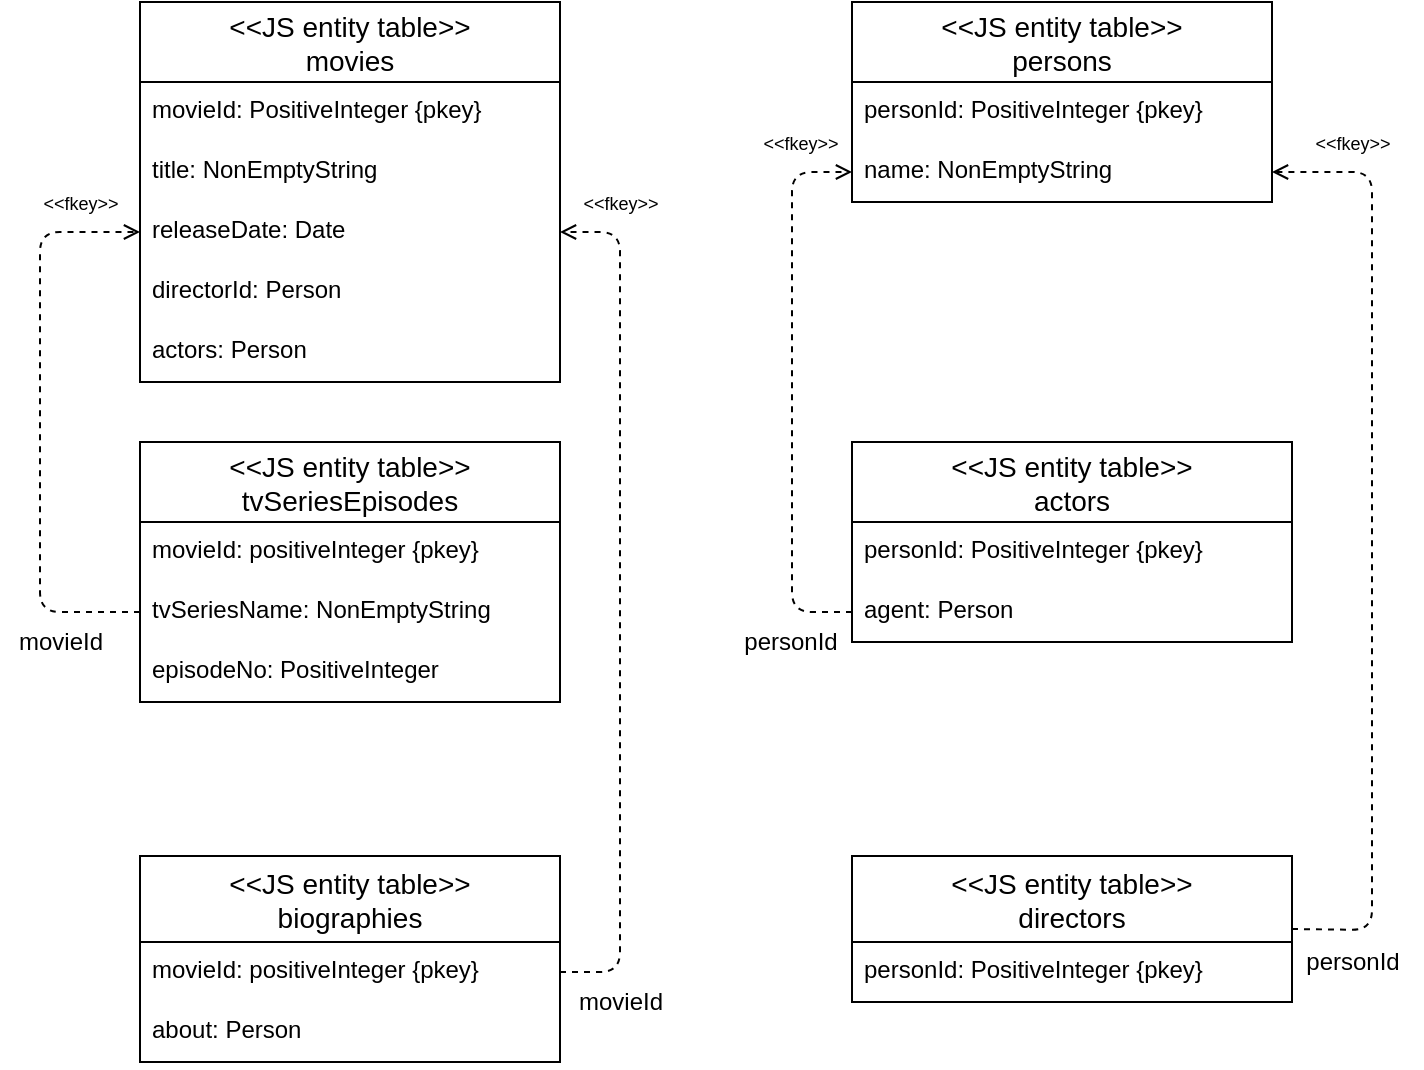 <mxfile version="14.7.7" type="device"><diagram id="L-Ut8nvW8y2hK47n2JHO" name="Page-1"><mxGraphModel dx="1422" dy="723" grid="1" gridSize="10" guides="1" tooltips="1" connect="1" arrows="1" fold="1" page="1" pageScale="1" pageWidth="827" pageHeight="1169" math="0" shadow="0"><root><mxCell id="0"/><mxCell id="1" parent="0"/><mxCell id="XFnpGBVHNfntpFhhq5Cl-1" value="&lt;&lt;JS entity table&gt;&gt;&#xA;biographies" style="swimlane;fontStyle=0;childLayout=stackLayout;horizontal=1;startSize=43;horizontalStack=0;resizeParent=1;resizeParentMax=0;resizeLast=0;collapsible=1;marginBottom=0;align=center;fontSize=14;" vertex="1" parent="1"><mxGeometry x="110" y="597" width="210" height="103" as="geometry"/></mxCell><mxCell id="XFnpGBVHNfntpFhhq5Cl-2" value="movieId: positiveInteger {pkey}" style="text;strokeColor=none;fillColor=none;spacingLeft=4;spacingRight=4;overflow=hidden;rotatable=0;points=[[0,0.5],[1,0.5]];portConstraint=eastwest;fontSize=12;" vertex="1" parent="XFnpGBVHNfntpFhhq5Cl-1"><mxGeometry y="43" width="210" height="30" as="geometry"/></mxCell><mxCell id="XFnpGBVHNfntpFhhq5Cl-3" value="about: Person" style="text;strokeColor=none;fillColor=none;spacingLeft=4;spacingRight=4;overflow=hidden;rotatable=0;points=[[0,0.5],[1,0.5]];portConstraint=eastwest;fontSize=12;" vertex="1" parent="XFnpGBVHNfntpFhhq5Cl-1"><mxGeometry y="73" width="210" height="30" as="geometry"/></mxCell><mxCell id="XFnpGBVHNfntpFhhq5Cl-5" value="&lt;&lt;JS entity table&gt;&gt;&#xA;movies" style="swimlane;fontStyle=0;childLayout=stackLayout;horizontal=1;startSize=40;horizontalStack=0;resizeParent=1;resizeParentMax=0;resizeLast=0;collapsible=1;marginBottom=0;align=center;fontSize=14;" vertex="1" parent="1"><mxGeometry x="110" y="170" width="210" height="190" as="geometry"/></mxCell><mxCell id="XFnpGBVHNfntpFhhq5Cl-6" value="movieId: PositiveInteger {pkey}" style="text;strokeColor=none;fillColor=none;spacingLeft=4;spacingRight=4;overflow=hidden;rotatable=0;points=[[0,0.5],[1,0.5]];portConstraint=eastwest;fontSize=12;" vertex="1" parent="XFnpGBVHNfntpFhhq5Cl-5"><mxGeometry y="40" width="210" height="30" as="geometry"/></mxCell><mxCell id="XFnpGBVHNfntpFhhq5Cl-7" value="title: NonEmptyString" style="text;strokeColor=none;fillColor=none;spacingLeft=4;spacingRight=4;overflow=hidden;rotatable=0;points=[[0,0.5],[1,0.5]];portConstraint=eastwest;fontSize=12;" vertex="1" parent="XFnpGBVHNfntpFhhq5Cl-5"><mxGeometry y="70" width="210" height="30" as="geometry"/></mxCell><mxCell id="XFnpGBVHNfntpFhhq5Cl-25" value="releaseDate: Date" style="text;strokeColor=none;fillColor=none;spacingLeft=4;spacingRight=4;overflow=hidden;rotatable=0;points=[[0,0.5],[1,0.5]];portConstraint=eastwest;fontSize=12;" vertex="1" parent="XFnpGBVHNfntpFhhq5Cl-5"><mxGeometry y="100" width="210" height="30" as="geometry"/></mxCell><mxCell id="XFnpGBVHNfntpFhhq5Cl-26" value="directorId: Person" style="text;strokeColor=none;fillColor=none;spacingLeft=4;spacingRight=4;overflow=hidden;rotatable=0;points=[[0,0.5],[1,0.5]];portConstraint=eastwest;fontSize=12;" vertex="1" parent="XFnpGBVHNfntpFhhq5Cl-5"><mxGeometry y="130" width="210" height="30" as="geometry"/></mxCell><mxCell id="XFnpGBVHNfntpFhhq5Cl-8" value="actors: Person" style="text;strokeColor=none;fillColor=none;spacingLeft=4;spacingRight=4;overflow=hidden;rotatable=0;points=[[0,0.5],[1,0.5]];portConstraint=eastwest;fontSize=12;" vertex="1" parent="XFnpGBVHNfntpFhhq5Cl-5"><mxGeometry y="160" width="210" height="30" as="geometry"/></mxCell><mxCell id="XFnpGBVHNfntpFhhq5Cl-9" value="&lt;&lt;JS entity table&gt;&gt;&#xA;tvSeriesEpisodes" style="swimlane;fontStyle=0;childLayout=stackLayout;horizontal=1;startSize=40;horizontalStack=0;resizeParent=1;resizeParentMax=0;resizeLast=0;collapsible=1;marginBottom=0;align=center;fontSize=14;" vertex="1" parent="1"><mxGeometry x="110" y="390" width="210" height="130" as="geometry"/></mxCell><mxCell id="XFnpGBVHNfntpFhhq5Cl-10" value="movieId: positiveInteger {pkey}" style="text;strokeColor=none;fillColor=none;spacingLeft=4;spacingRight=4;overflow=hidden;rotatable=0;points=[[0,0.5],[1,0.5]];portConstraint=eastwest;fontSize=12;" vertex="1" parent="XFnpGBVHNfntpFhhq5Cl-9"><mxGeometry y="40" width="210" height="30" as="geometry"/></mxCell><mxCell id="XFnpGBVHNfntpFhhq5Cl-11" value="tvSeriesName: NonEmptyString" style="text;strokeColor=none;fillColor=none;spacingLeft=4;spacingRight=4;overflow=hidden;rotatable=0;points=[[0,0.5],[1,0.5]];portConstraint=eastwest;fontSize=12;" vertex="1" parent="XFnpGBVHNfntpFhhq5Cl-9"><mxGeometry y="70" width="210" height="30" as="geometry"/></mxCell><mxCell id="XFnpGBVHNfntpFhhq5Cl-12" value="episodeNo: PositiveInteger" style="text;strokeColor=none;fillColor=none;spacingLeft=4;spacingRight=4;overflow=hidden;rotatable=0;points=[[0,0.5],[1,0.5]];portConstraint=eastwest;fontSize=12;" vertex="1" parent="XFnpGBVHNfntpFhhq5Cl-9"><mxGeometry y="100" width="210" height="30" as="geometry"/></mxCell><mxCell id="XFnpGBVHNfntpFhhq5Cl-13" value="&lt;&lt;JS entity table&gt;&gt;&#xA;persons" style="swimlane;fontStyle=0;childLayout=stackLayout;horizontal=1;startSize=40;horizontalStack=0;resizeParent=1;resizeParentMax=0;resizeLast=0;collapsible=1;marginBottom=0;align=center;fontSize=14;" vertex="1" parent="1"><mxGeometry x="466" y="170" width="210" height="100" as="geometry"/></mxCell><mxCell id="XFnpGBVHNfntpFhhq5Cl-14" value="personId: PositiveInteger {pkey}" style="text;strokeColor=none;fillColor=none;spacingLeft=4;spacingRight=4;overflow=hidden;rotatable=0;points=[[0,0.5],[1,0.5]];portConstraint=eastwest;fontSize=12;" vertex="1" parent="XFnpGBVHNfntpFhhq5Cl-13"><mxGeometry y="40" width="210" height="30" as="geometry"/></mxCell><mxCell id="XFnpGBVHNfntpFhhq5Cl-15" value="name: NonEmptyString" style="text;strokeColor=none;fillColor=none;spacingLeft=4;spacingRight=4;overflow=hidden;rotatable=0;points=[[0,0.5],[1,0.5]];portConstraint=eastwest;fontSize=12;" vertex="1" parent="XFnpGBVHNfntpFhhq5Cl-13"><mxGeometry y="70" width="210" height="30" as="geometry"/></mxCell><mxCell id="XFnpGBVHNfntpFhhq5Cl-17" value="&lt;&lt;JS entity table&gt;&gt;&#xA;directors" style="swimlane;fontStyle=0;childLayout=stackLayout;horizontal=1;startSize=43;horizontalStack=0;resizeParent=1;resizeParentMax=0;resizeLast=0;collapsible=1;marginBottom=0;align=center;fontSize=14;" vertex="1" parent="1"><mxGeometry x="466" y="597" width="220" height="73" as="geometry"/></mxCell><mxCell id="XFnpGBVHNfntpFhhq5Cl-18" value="personId: PositiveInteger {pkey}" style="text;strokeColor=none;fillColor=none;spacingLeft=4;spacingRight=4;overflow=hidden;rotatable=0;points=[[0,0.5],[1,0.5]];portConstraint=eastwest;fontSize=12;" vertex="1" parent="XFnpGBVHNfntpFhhq5Cl-17"><mxGeometry y="43" width="220" height="30" as="geometry"/></mxCell><mxCell id="XFnpGBVHNfntpFhhq5Cl-21" value="&lt;&lt;JS entity table&gt;&gt;&#xA;actors" style="swimlane;fontStyle=0;childLayout=stackLayout;horizontal=1;startSize=40;horizontalStack=0;resizeParent=1;resizeParentMax=0;resizeLast=0;collapsible=1;marginBottom=0;align=center;fontSize=14;" vertex="1" parent="1"><mxGeometry x="466" y="390" width="220" height="100" as="geometry"/></mxCell><mxCell id="XFnpGBVHNfntpFhhq5Cl-22" value="personId: PositiveInteger {pkey}" style="text;strokeColor=none;fillColor=none;spacingLeft=4;spacingRight=4;overflow=hidden;rotatable=0;points=[[0,0.5],[1,0.5]];portConstraint=eastwest;fontSize=12;" vertex="1" parent="XFnpGBVHNfntpFhhq5Cl-21"><mxGeometry y="40" width="220" height="30" as="geometry"/></mxCell><mxCell id="XFnpGBVHNfntpFhhq5Cl-23" value="agent: Person" style="text;strokeColor=none;fillColor=none;spacingLeft=4;spacingRight=4;overflow=hidden;rotatable=0;points=[[0,0.5],[1,0.5]];portConstraint=eastwest;fontSize=12;" vertex="1" parent="XFnpGBVHNfntpFhhq5Cl-21"><mxGeometry y="70" width="220" height="30" as="geometry"/></mxCell><mxCell id="XFnpGBVHNfntpFhhq5Cl-30" value="" style="endArrow=open;html=1;dashed=1;endFill=0;exitX=0;exitY=0.5;exitDx=0;exitDy=0;entryX=0;entryY=0.5;entryDx=0;entryDy=0;" edge="1" parent="1" source="XFnpGBVHNfntpFhhq5Cl-11" target="XFnpGBVHNfntpFhhq5Cl-25"><mxGeometry width="50" height="50" relative="1" as="geometry"><mxPoint x="300" y="470" as="sourcePoint"/><mxPoint x="60" y="280" as="targetPoint"/><Array as="points"><mxPoint x="60" y="475"/><mxPoint x="60" y="285"/></Array></mxGeometry></mxCell><mxCell id="XFnpGBVHNfntpFhhq5Cl-31" value="" style="endArrow=open;html=1;dashed=1;endFill=0;exitX=1;exitY=0.5;exitDx=0;exitDy=0;entryX=1;entryY=0.5;entryDx=0;entryDy=0;" edge="1" parent="1" source="XFnpGBVHNfntpFhhq5Cl-2" target="XFnpGBVHNfntpFhhq5Cl-25"><mxGeometry width="50" height="50" relative="1" as="geometry"><mxPoint x="120" y="485" as="sourcePoint"/><mxPoint x="120" y="295" as="targetPoint"/><Array as="points"><mxPoint x="350" y="655"/><mxPoint x="350" y="285"/></Array></mxGeometry></mxCell><mxCell id="jb_1RfzkUE0NOl5tovJq-1" value="" style="endArrow=open;html=1;dashed=1;endFill=0;exitX=0;exitY=0.5;exitDx=0;exitDy=0;entryX=0;entryY=0.5;entryDx=0;entryDy=0;" edge="1" parent="1" source="XFnpGBVHNfntpFhhq5Cl-23" target="XFnpGBVHNfntpFhhq5Cl-15"><mxGeometry width="50" height="50" relative="1" as="geometry"><mxPoint x="476" y="320" as="sourcePoint"/><mxPoint x="476" y="130" as="targetPoint"/><Array as="points"><mxPoint x="436" y="475"/><mxPoint x="436" y="255"/></Array></mxGeometry></mxCell><mxCell id="jb_1RfzkUE0NOl5tovJq-2" value="" style="endArrow=open;html=1;dashed=1;endFill=0;exitX=1;exitY=0.5;exitDx=0;exitDy=0;entryX=1;entryY=0.5;entryDx=0;entryDy=0;" edge="1" parent="1" source="XFnpGBVHNfntpFhhq5Cl-17" target="XFnpGBVHNfntpFhhq5Cl-15"><mxGeometry width="50" height="50" relative="1" as="geometry"><mxPoint x="686" y="685" as="sourcePoint"/><mxPoint x="476" y="265" as="targetPoint"/><Array as="points"><mxPoint x="726" y="634"/><mxPoint x="726" y="255"/></Array></mxGeometry></mxCell><mxCell id="jb_1RfzkUE0NOl5tovJq-3" value="&lt;font style=&quot;font-size: 9px&quot;&gt;&amp;lt;&amp;lt;fkey&amp;gt;&amp;gt;&lt;/font&gt;" style="text;html=1;align=center;verticalAlign=middle;resizable=0;points=[];autosize=1;strokeColor=none;" vertex="1" parent="1"><mxGeometry x="320" y="260" width="60" height="20" as="geometry"/></mxCell><mxCell id="jb_1RfzkUE0NOl5tovJq-4" value="&lt;font style=&quot;font-size: 9px&quot;&gt;&amp;lt;&amp;lt;fkey&amp;gt;&amp;gt;&lt;/font&gt;" style="text;html=1;align=center;verticalAlign=middle;resizable=0;points=[];autosize=1;strokeColor=none;" vertex="1" parent="1"><mxGeometry x="410" y="230" width="60" height="20" as="geometry"/></mxCell><mxCell id="jb_1RfzkUE0NOl5tovJq-5" value="&lt;font style=&quot;font-size: 9px&quot;&gt;&amp;lt;&amp;lt;fkey&amp;gt;&amp;gt;&lt;/font&gt;" style="text;html=1;align=center;verticalAlign=middle;resizable=0;points=[];autosize=1;strokeColor=none;" vertex="1" parent="1"><mxGeometry x="686" y="230" width="60" height="20" as="geometry"/></mxCell><mxCell id="jb_1RfzkUE0NOl5tovJq-6" value="&lt;font style=&quot;font-size: 9px&quot;&gt;&amp;lt;&amp;lt;fkey&amp;gt;&amp;gt;&lt;/font&gt;" style="text;html=1;align=center;verticalAlign=middle;resizable=0;points=[];autosize=1;strokeColor=none;" vertex="1" parent="1"><mxGeometry x="50" y="260" width="60" height="20" as="geometry"/></mxCell><mxCell id="jb_1RfzkUE0NOl5tovJq-7" value="movieId" style="text;html=1;align=center;verticalAlign=middle;resizable=0;points=[];autosize=1;strokeColor=none;" vertex="1" parent="1"><mxGeometry x="40" y="480" width="60" height="20" as="geometry"/></mxCell><mxCell id="jb_1RfzkUE0NOl5tovJq-8" value="movieId" style="text;html=1;align=center;verticalAlign=middle;resizable=0;points=[];autosize=1;strokeColor=none;" vertex="1" parent="1"><mxGeometry x="320" y="660" width="60" height="20" as="geometry"/></mxCell><mxCell id="jb_1RfzkUE0NOl5tovJq-9" value="personId" style="text;html=1;align=center;verticalAlign=middle;resizable=0;points=[];autosize=1;strokeColor=none;" vertex="1" parent="1"><mxGeometry x="681" y="640" width="70" height="20" as="geometry"/></mxCell><mxCell id="jb_1RfzkUE0NOl5tovJq-10" value="personId" style="text;html=1;align=center;verticalAlign=middle;resizable=0;points=[];autosize=1;strokeColor=none;" vertex="1" parent="1"><mxGeometry x="400" y="480" width="70" height="20" as="geometry"/></mxCell></root></mxGraphModel></diagram></mxfile>